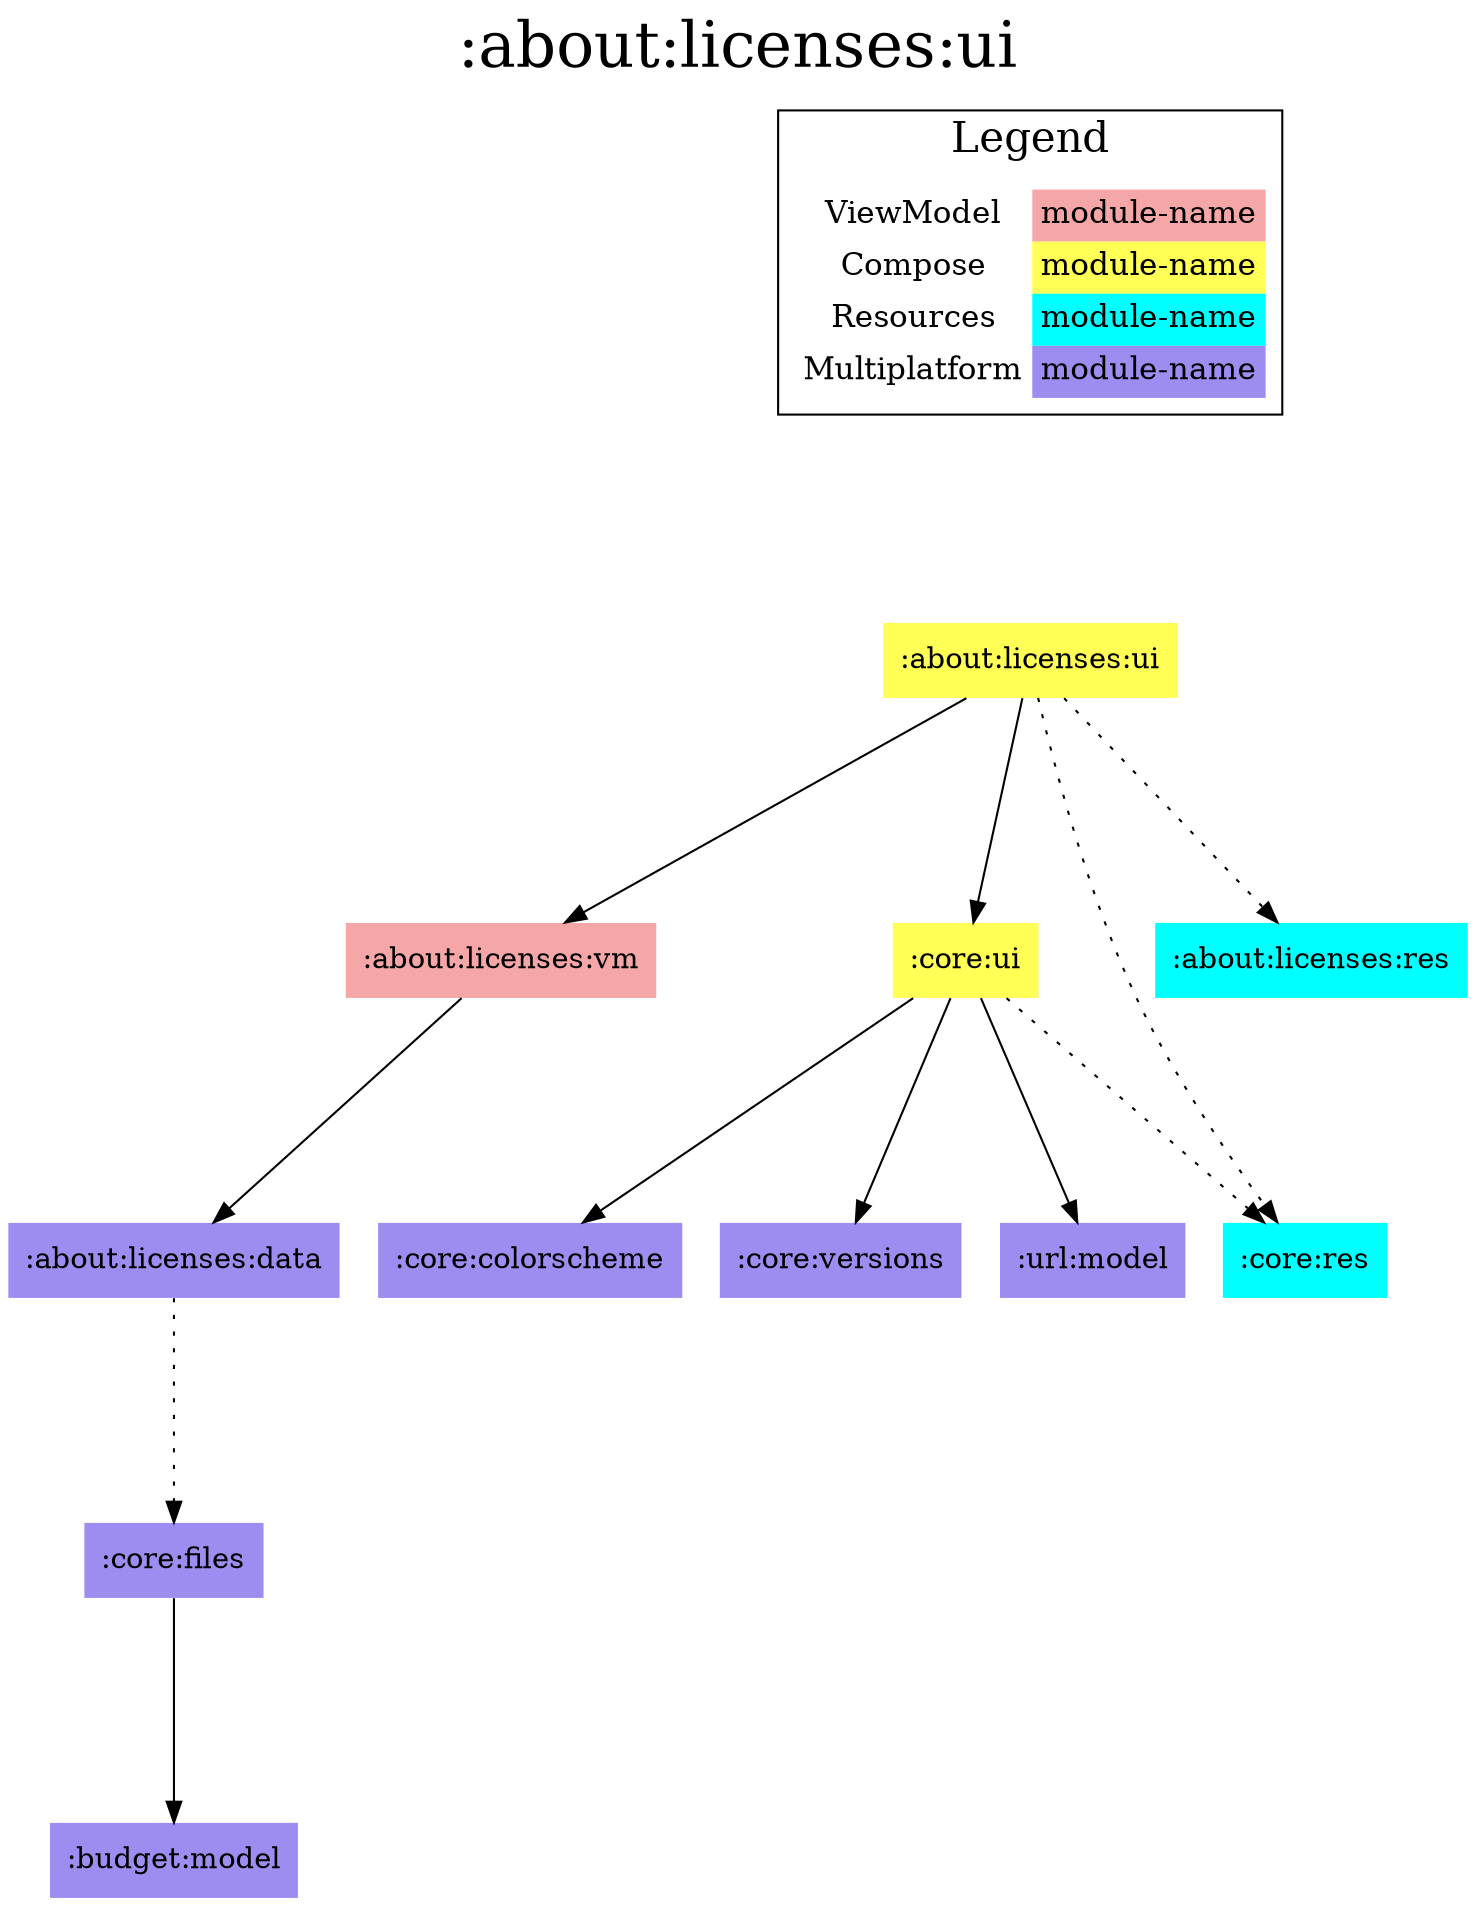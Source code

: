 digraph {
edge ["dir"="forward"]
graph ["dpi"="100","label"=":about:licenses:ui","labelloc"="t","fontsize"="30","ranksep"="1.5","rankdir"="TB"]
node ["style"="filled"]
":about:licenses:ui" ["fillcolor"="#FFFF55","shape"="none"]
":about:licenses:vm" ["fillcolor"="#F5A6A6","shape"="none"]
":about:licenses:data" ["fillcolor"="#9D8DF1","shape"="none"]
":core:files" ["fillcolor"="#9D8DF1","shape"="none"]
":budget:model" ["fillcolor"="#9D8DF1","shape"="none"]
":core:ui" ["fillcolor"="#FFFF55","shape"="none"]
":core:colorscheme" ["fillcolor"="#9D8DF1","shape"="none"]
":core:versions" ["fillcolor"="#9D8DF1","shape"="none"]
":url:model" ["fillcolor"="#9D8DF1","shape"="none"]
":core:res" ["fillcolor"="#00FFFF","shape"="none"]
":about:licenses:res" ["fillcolor"="#00FFFF","shape"="none"]
{
edge ["dir"="none"]
graph ["rank"="same"]
}
":about:licenses:data" -> ":core:files" ["style"="dotted"]
":about:licenses:ui" -> ":about:licenses:res" ["style"="dotted"]
":about:licenses:ui" -> ":about:licenses:vm"
":about:licenses:ui" -> ":core:res" ["style"="dotted"]
":about:licenses:ui" -> ":core:ui"
":about:licenses:vm" -> ":about:licenses:data"
":core:files" -> ":budget:model"
":core:ui" -> ":core:colorscheme"
":core:ui" -> ":core:res" ["style"="dotted"]
":core:ui" -> ":core:versions"
":core:ui" -> ":url:model"
subgraph "cluster_legend" {
edge ["dir"="none"]
graph ["label"="Legend","fontsize"="20"]
"Legend" ["style"="filled","fillcolor"="#FFFFFF","shape"="none","margin"="0","fontsize"="15","label"=<
<TABLE BORDER="0" CELLBORDER="0" CELLSPACING="0" CELLPADDING="4">
<TR><TD>ViewModel</TD><TD BGCOLOR="#F5A6A6">module-name</TD></TR>
<TR><TD>Compose</TD><TD BGCOLOR="#FFFF55">module-name</TD></TR>
<TR><TD>Resources</TD><TD BGCOLOR="#00FFFF">module-name</TD></TR>
<TR><TD>Multiplatform</TD><TD BGCOLOR="#9D8DF1">module-name</TD></TR>
</TABLE>
>]
} -> ":about:licenses:ui" ["style"="invis"]
}
